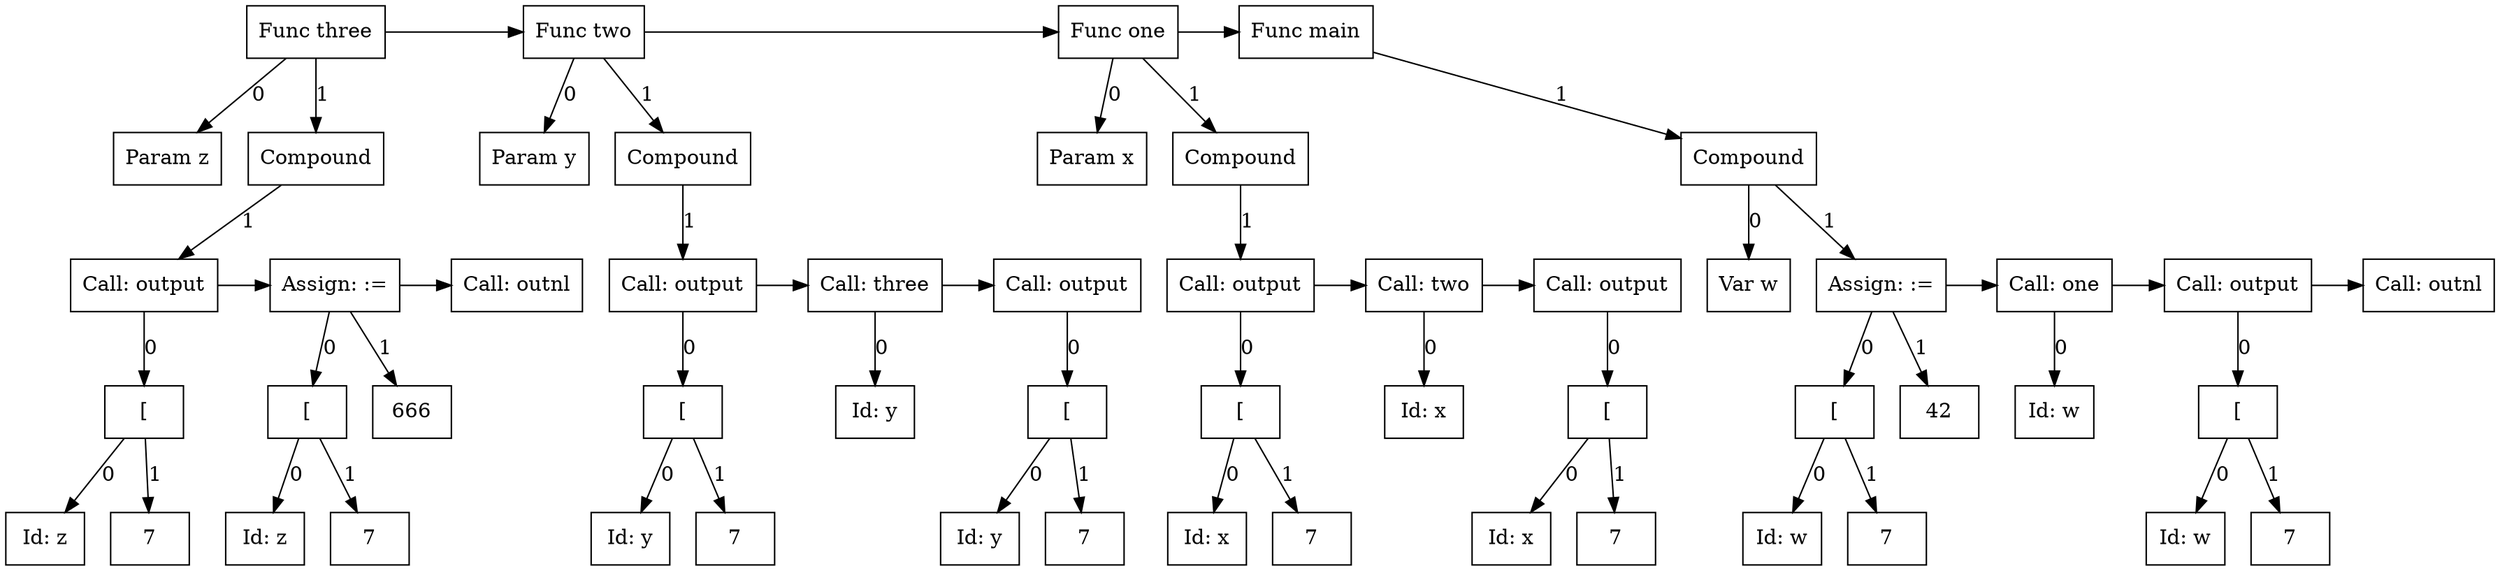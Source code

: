 digraph G {
node12 [label="Func three"; shape=box];
subgraph childNames_12 {
rankdir="LR"; rank="same"; ordering=out
node0 [label="Param z"; shape=box];
node11 [label="Compound"; shape=box];
}

subgraph childPtrs_12 {
rankdir="TB";
node12 -> node0 [label="0"];
node12 -> node11 [label="1"];
}

subgraph childNames_11 {
rankdir="LR"; rank="same"; ordering=out
node4 [label="Call: output"; shape=box];
}

subgraph childPtrs_11 {
rankdir="TB";
node11 -> node4 [label="1"];
}

subgraph childNames_4 {
rankdir="LR"; rank="same"; ordering=out
node2 [label="["; shape=box];
}

subgraph childPtrs_4 {
rankdir="TB";
node4 -> node2 [label="0"];
}

subgraph childNames_2 {
rankdir="LR"; rank="same"; ordering=out
node3 [label="Id: z"; shape=box];
node1 [label="7"; shape=box];
}

subgraph childPtrs_2 {
rankdir="TB";
node2 -> node3 [label="0"];
node2 -> node1 [label="1"];
}

subgraph SibNames_4 {
rankdir="LR"; rank="same";
node4 [label="Call: output"; shape=box];
node9 [label="Assign: :="; shape=box];
node10 [label="Call: outnl"; shape=box];
}

subgraph SibPtrs_4 {
rankdir="LR";
node4 -> node9;
node9 -> node10;
}

subgraph childNames_9 {
rankdir="LR"; rank="same"; ordering=out
node6 [label="["; shape=box];
node8 [label="666"; shape=box];
}

subgraph childPtrs_9 {
rankdir="TB";
node9 -> node6 [label="0"];
node9 -> node8 [label="1"];
}

subgraph childNames_6 {
rankdir="LR"; rank="same"; ordering=out
node7 [label="Id: z"; shape=box];
node5 [label="7"; shape=box];
}

subgraph childPtrs_6 {
rankdir="TB";
node6 -> node7 [label="0"];
node6 -> node5 [label="1"];
}

subgraph SibNames_12 {
rankdir="LR"; rank="same";
node12 [label="Func three"; shape=box];
node25 [label="Func two"; shape=box];
node38 [label="Func one"; shape=box];
node53 [label="Func main"; shape=box];
}

subgraph SibPtrs_12 {
rankdir="LR";
node12 -> node25;
node25 -> node38;
node38 -> node53;
}

subgraph childNames_25 {
rankdir="LR"; rank="same"; ordering=out
node13 [label="Param y"; shape=box];
node24 [label="Compound"; shape=box];
}

subgraph childPtrs_25 {
rankdir="TB";
node25 -> node13 [label="0"];
node25 -> node24 [label="1"];
}

subgraph childNames_24 {
rankdir="LR"; rank="same"; ordering=out
node17 [label="Call: output"; shape=box];
}

subgraph childPtrs_24 {
rankdir="TB";
node24 -> node17 [label="1"];
}

subgraph childNames_17 {
rankdir="LR"; rank="same"; ordering=out
node15 [label="["; shape=box];
}

subgraph childPtrs_17 {
rankdir="TB";
node17 -> node15 [label="0"];
}

subgraph childNames_15 {
rankdir="LR"; rank="same"; ordering=out
node16 [label="Id: y"; shape=box];
node14 [label="7"; shape=box];
}

subgraph childPtrs_15 {
rankdir="TB";
node15 -> node16 [label="0"];
node15 -> node14 [label="1"];
}

subgraph SibNames_17 {
rankdir="LR"; rank="same";
node17 [label="Call: output"; shape=box];
node19 [label="Call: three"; shape=box];
node23 [label="Call: output"; shape=box];
}

subgraph SibPtrs_17 {
rankdir="LR";
node17 -> node19;
node19 -> node23;
}

subgraph childNames_19 {
rankdir="LR"; rank="same"; ordering=out
node18 [label="Id: y"; shape=box];
}

subgraph childPtrs_19 {
rankdir="TB";
node19 -> node18 [label="0"];
}

subgraph childNames_23 {
rankdir="LR"; rank="same"; ordering=out
node21 [label="["; shape=box];
}

subgraph childPtrs_23 {
rankdir="TB";
node23 -> node21 [label="0"];
}

subgraph childNames_21 {
rankdir="LR"; rank="same"; ordering=out
node22 [label="Id: y"; shape=box];
node20 [label="7"; shape=box];
}

subgraph childPtrs_21 {
rankdir="TB";
node21 -> node22 [label="0"];
node21 -> node20 [label="1"];
}

subgraph childNames_38 {
rankdir="LR"; rank="same"; ordering=out
node26 [label="Param x"; shape=box];
node37 [label="Compound"; shape=box];
}

subgraph childPtrs_38 {
rankdir="TB";
node38 -> node26 [label="0"];
node38 -> node37 [label="1"];
}

subgraph childNames_37 {
rankdir="LR"; rank="same"; ordering=out
node30 [label="Call: output"; shape=box];
}

subgraph childPtrs_37 {
rankdir="TB";
node37 -> node30 [label="1"];
}

subgraph childNames_30 {
rankdir="LR"; rank="same"; ordering=out
node28 [label="["; shape=box];
}

subgraph childPtrs_30 {
rankdir="TB";
node30 -> node28 [label="0"];
}

subgraph childNames_28 {
rankdir="LR"; rank="same"; ordering=out
node29 [label="Id: x"; shape=box];
node27 [label="7"; shape=box];
}

subgraph childPtrs_28 {
rankdir="TB";
node28 -> node29 [label="0"];
node28 -> node27 [label="1"];
}

subgraph SibNames_30 {
rankdir="LR"; rank="same";
node30 [label="Call: output"; shape=box];
node32 [label="Call: two"; shape=box];
node36 [label="Call: output"; shape=box];
}

subgraph SibPtrs_30 {
rankdir="LR";
node30 -> node32;
node32 -> node36;
}

subgraph childNames_32 {
rankdir="LR"; rank="same"; ordering=out
node31 [label="Id: x"; shape=box];
}

subgraph childPtrs_32 {
rankdir="TB";
node32 -> node31 [label="0"];
}

subgraph childNames_36 {
rankdir="LR"; rank="same"; ordering=out
node34 [label="["; shape=box];
}

subgraph childPtrs_36 {
rankdir="TB";
node36 -> node34 [label="0"];
}

subgraph childNames_34 {
rankdir="LR"; rank="same"; ordering=out
node35 [label="Id: x"; shape=box];
node33 [label="7"; shape=box];
}

subgraph childPtrs_34 {
rankdir="TB";
node34 -> node35 [label="0"];
node34 -> node33 [label="1"];
}

subgraph childNames_53 {
rankdir="LR"; rank="same"; ordering=out
node52 [label="Compound"; shape=box];
}

subgraph childPtrs_53 {
rankdir="TB";
node53 -> node52 [label="1"];
}

subgraph childNames_52 {
rankdir="LR"; rank="same"; ordering=out
node39 [label="Var w"; shape=box];
node44 [label="Assign: :="; shape=box];
}

subgraph childPtrs_52 {
rankdir="TB";
node52 -> node39 [label="0"];
node52 -> node44 [label="1"];
}

subgraph childNames_44 {
rankdir="LR"; rank="same"; ordering=out
node41 [label="["; shape=box];
node43 [label="42"; shape=box];
}

subgraph childPtrs_44 {
rankdir="TB";
node44 -> node41 [label="0"];
node44 -> node43 [label="1"];
}

subgraph childNames_41 {
rankdir="LR"; rank="same"; ordering=out
node42 [label="Id: w"; shape=box];
node40 [label="7"; shape=box];
}

subgraph childPtrs_41 {
rankdir="TB";
node41 -> node42 [label="0"];
node41 -> node40 [label="1"];
}

subgraph SibNames_44 {
rankdir="LR"; rank="same";
node44 [label="Assign: :="; shape=box];
node46 [label="Call: one"; shape=box];
node50 [label="Call: output"; shape=box];
node51 [label="Call: outnl"; shape=box];
}

subgraph SibPtrs_44 {
rankdir="LR";
node44 -> node46;
node46 -> node50;
node50 -> node51;
}

subgraph childNames_46 {
rankdir="LR"; rank="same"; ordering=out
node45 [label="Id: w"; shape=box];
}

subgraph childPtrs_46 {
rankdir="TB";
node46 -> node45 [label="0"];
}

subgraph childNames_50 {
rankdir="LR"; rank="same"; ordering=out
node48 [label="["; shape=box];
}

subgraph childPtrs_50 {
rankdir="TB";
node50 -> node48 [label="0"];
}

subgraph childNames_48 {
rankdir="LR"; rank="same"; ordering=out
node49 [label="Id: w"; shape=box];
node47 [label="7"; shape=box];
}

subgraph childPtrs_48 {
rankdir="TB";
node48 -> node49 [label="0"];
node48 -> node47 [label="1"];
}

}
